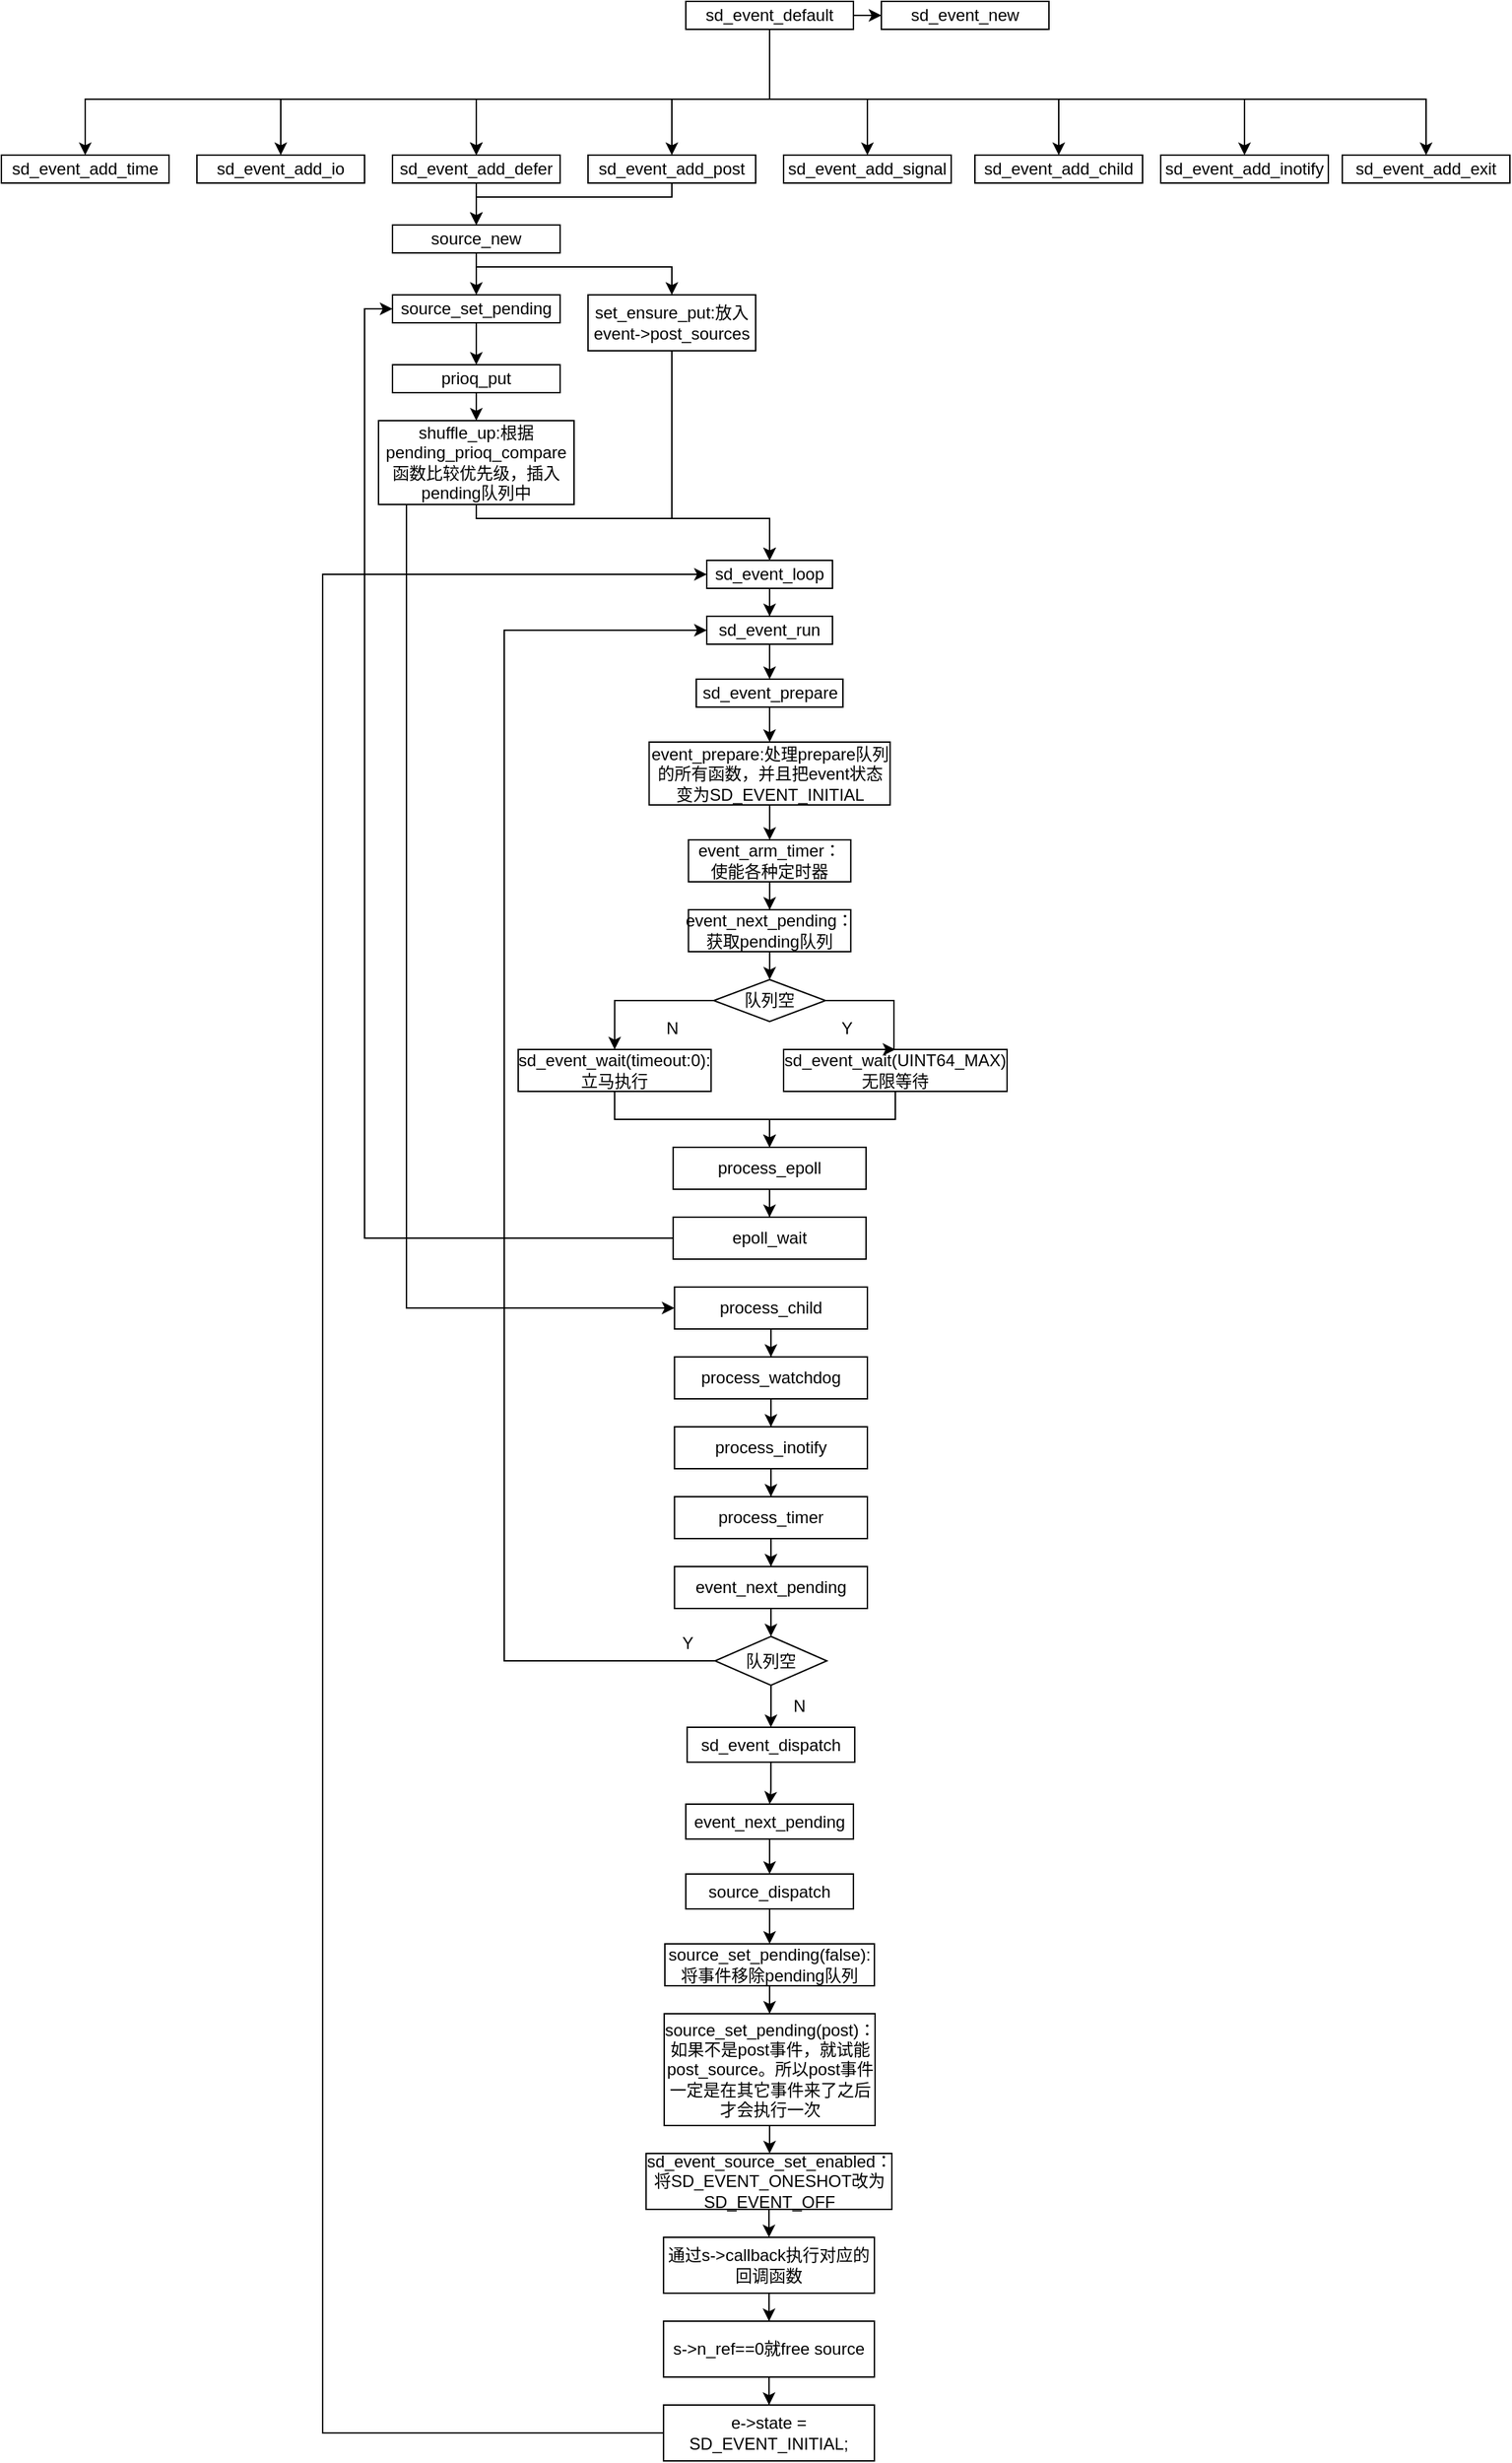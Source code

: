 <mxfile version="21.6.9" type="github">
  <diagram name="第 1 页" id="aM-JxzVytrNfTNf8o5lh">
    <mxGraphModel dx="956" dy="547" grid="1" gridSize="10" guides="1" tooltips="1" connect="1" arrows="1" fold="1" page="1" pageScale="1" pageWidth="827" pageHeight="1169" math="0" shadow="0">
      <root>
        <mxCell id="0" />
        <mxCell id="1" parent="0" />
        <mxCell id="wlfC4htXL_pb4EKw-bFM-3" value="" style="edgeStyle=orthogonalEdgeStyle;rounded=0;orthogonalLoop=1;jettySize=auto;html=1;" edge="1" parent="1" source="wlfC4htXL_pb4EKw-bFM-1" target="wlfC4htXL_pb4EKw-bFM-2">
          <mxGeometry relative="1" as="geometry" />
        </mxCell>
        <mxCell id="wlfC4htXL_pb4EKw-bFM-5" value="" style="edgeStyle=orthogonalEdgeStyle;rounded=0;orthogonalLoop=1;jettySize=auto;html=1;" edge="1" parent="1" source="wlfC4htXL_pb4EKw-bFM-1" target="wlfC4htXL_pb4EKw-bFM-4">
          <mxGeometry relative="1" as="geometry">
            <Array as="points">
              <mxPoint x="560" y="150" />
              <mxPoint x="350" y="150" />
            </Array>
          </mxGeometry>
        </mxCell>
        <mxCell id="wlfC4htXL_pb4EKw-bFM-6" value="" style="edgeStyle=orthogonalEdgeStyle;rounded=0;orthogonalLoop=1;jettySize=auto;html=1;" edge="1" parent="1" source="wlfC4htXL_pb4EKw-bFM-1" target="wlfC4htXL_pb4EKw-bFM-4">
          <mxGeometry relative="1" as="geometry">
            <Array as="points">
              <mxPoint x="560" y="150" />
              <mxPoint x="350" y="150" />
            </Array>
          </mxGeometry>
        </mxCell>
        <mxCell id="wlfC4htXL_pb4EKw-bFM-9" style="edgeStyle=orthogonalEdgeStyle;rounded=0;orthogonalLoop=1;jettySize=auto;html=1;entryX=0.5;entryY=0;entryDx=0;entryDy=0;" edge="1" parent="1" source="wlfC4htXL_pb4EKw-bFM-1" target="wlfC4htXL_pb4EKw-bFM-7">
          <mxGeometry relative="1" as="geometry">
            <Array as="points">
              <mxPoint x="560" y="150" />
              <mxPoint x="490" y="150" />
            </Array>
          </mxGeometry>
        </mxCell>
        <mxCell id="wlfC4htXL_pb4EKw-bFM-11" style="edgeStyle=orthogonalEdgeStyle;rounded=0;orthogonalLoop=1;jettySize=auto;html=1;entryX=0.5;entryY=0;entryDx=0;entryDy=0;" edge="1" parent="1" source="wlfC4htXL_pb4EKw-bFM-1" target="wlfC4htXL_pb4EKw-bFM-10">
          <mxGeometry relative="1" as="geometry">
            <Array as="points">
              <mxPoint x="560" y="150" />
              <mxPoint x="210" y="150" />
            </Array>
          </mxGeometry>
        </mxCell>
        <mxCell id="wlfC4htXL_pb4EKw-bFM-18" style="edgeStyle=orthogonalEdgeStyle;rounded=0;orthogonalLoop=1;jettySize=auto;html=1;entryX=0.5;entryY=0;entryDx=0;entryDy=0;" edge="1" parent="1" source="wlfC4htXL_pb4EKw-bFM-1" target="wlfC4htXL_pb4EKw-bFM-13">
          <mxGeometry relative="1" as="geometry">
            <Array as="points">
              <mxPoint x="560" y="150" />
              <mxPoint x="630" y="150" />
            </Array>
          </mxGeometry>
        </mxCell>
        <mxCell id="wlfC4htXL_pb4EKw-bFM-19" style="edgeStyle=orthogonalEdgeStyle;rounded=0;orthogonalLoop=1;jettySize=auto;html=1;" edge="1" parent="1" source="wlfC4htXL_pb4EKw-bFM-1" target="wlfC4htXL_pb4EKw-bFM-14">
          <mxGeometry relative="1" as="geometry">
            <Array as="points">
              <mxPoint x="560" y="150" />
              <mxPoint x="767" y="150" />
            </Array>
          </mxGeometry>
        </mxCell>
        <mxCell id="wlfC4htXL_pb4EKw-bFM-20" style="edgeStyle=orthogonalEdgeStyle;rounded=0;orthogonalLoop=1;jettySize=auto;html=1;entryX=0.5;entryY=0;entryDx=0;entryDy=0;" edge="1" parent="1" source="wlfC4htXL_pb4EKw-bFM-1" target="wlfC4htXL_pb4EKw-bFM-16">
          <mxGeometry relative="1" as="geometry">
            <Array as="points">
              <mxPoint x="560" y="150" />
              <mxPoint x="900" y="150" />
            </Array>
          </mxGeometry>
        </mxCell>
        <mxCell id="wlfC4htXL_pb4EKw-bFM-21" style="edgeStyle=orthogonalEdgeStyle;rounded=0;orthogonalLoop=1;jettySize=auto;html=1;entryX=0.5;entryY=0;entryDx=0;entryDy=0;" edge="1" parent="1" source="wlfC4htXL_pb4EKw-bFM-1" target="wlfC4htXL_pb4EKw-bFM-17">
          <mxGeometry relative="1" as="geometry">
            <Array as="points">
              <mxPoint x="560" y="150" />
              <mxPoint x="1030" y="150" />
            </Array>
          </mxGeometry>
        </mxCell>
        <mxCell id="wlfC4htXL_pb4EKw-bFM-22" style="edgeStyle=orthogonalEdgeStyle;rounded=0;orthogonalLoop=1;jettySize=auto;html=1;entryX=0.5;entryY=0;entryDx=0;entryDy=0;" edge="1" parent="1" source="wlfC4htXL_pb4EKw-bFM-1" target="wlfC4htXL_pb4EKw-bFM-12">
          <mxGeometry relative="1" as="geometry">
            <Array as="points">
              <mxPoint x="560" y="150" />
              <mxPoint x="70" y="150" />
            </Array>
          </mxGeometry>
        </mxCell>
        <mxCell id="wlfC4htXL_pb4EKw-bFM-1" value="sd_event_default" style="rounded=0;whiteSpace=wrap;html=1;" vertex="1" parent="1">
          <mxGeometry x="500" y="80" width="120" height="20" as="geometry" />
        </mxCell>
        <mxCell id="wlfC4htXL_pb4EKw-bFM-2" value="sd_event_new" style="rounded=0;whiteSpace=wrap;html=1;" vertex="1" parent="1">
          <mxGeometry x="640" y="80" width="120" height="20" as="geometry" />
        </mxCell>
        <mxCell id="wlfC4htXL_pb4EKw-bFM-34" style="edgeStyle=orthogonalEdgeStyle;rounded=0;orthogonalLoop=1;jettySize=auto;html=1;entryX=0.5;entryY=0;entryDx=0;entryDy=0;" edge="1" parent="1" source="wlfC4htXL_pb4EKw-bFM-4" target="wlfC4htXL_pb4EKw-bFM-31">
          <mxGeometry relative="1" as="geometry" />
        </mxCell>
        <mxCell id="wlfC4htXL_pb4EKw-bFM-4" value="sd_event_add_defer" style="rounded=0;whiteSpace=wrap;html=1;" vertex="1" parent="1">
          <mxGeometry x="290" y="190" width="120" height="20" as="geometry" />
        </mxCell>
        <mxCell id="wlfC4htXL_pb4EKw-bFM-35" style="edgeStyle=orthogonalEdgeStyle;rounded=0;orthogonalLoop=1;jettySize=auto;html=1;entryX=0.5;entryY=0;entryDx=0;entryDy=0;" edge="1" parent="1" source="wlfC4htXL_pb4EKw-bFM-7" target="wlfC4htXL_pb4EKw-bFM-31">
          <mxGeometry relative="1" as="geometry">
            <Array as="points">
              <mxPoint x="490" y="220" />
              <mxPoint x="350" y="220" />
            </Array>
          </mxGeometry>
        </mxCell>
        <mxCell id="wlfC4htXL_pb4EKw-bFM-7" value="sd_event_add_post" style="rounded=0;whiteSpace=wrap;html=1;" vertex="1" parent="1">
          <mxGeometry x="430" y="190" width="120" height="20" as="geometry" />
        </mxCell>
        <mxCell id="wlfC4htXL_pb4EKw-bFM-10" value="sd_event_add_io" style="rounded=0;whiteSpace=wrap;html=1;" vertex="1" parent="1">
          <mxGeometry x="150" y="190" width="120" height="20" as="geometry" />
        </mxCell>
        <mxCell id="wlfC4htXL_pb4EKw-bFM-12" value="sd_event_add_time" style="rounded=0;whiteSpace=wrap;html=1;" vertex="1" parent="1">
          <mxGeometry x="10" y="190" width="120" height="20" as="geometry" />
        </mxCell>
        <mxCell id="wlfC4htXL_pb4EKw-bFM-13" value="sd_event_add_signal" style="rounded=0;whiteSpace=wrap;html=1;" vertex="1" parent="1">
          <mxGeometry x="570" y="190" width="120" height="20" as="geometry" />
        </mxCell>
        <mxCell id="wlfC4htXL_pb4EKw-bFM-14" value="sd_event_add_child" style="rounded=0;whiteSpace=wrap;html=1;" vertex="1" parent="1">
          <mxGeometry x="707" y="190" width="120" height="20" as="geometry" />
        </mxCell>
        <mxCell id="wlfC4htXL_pb4EKw-bFM-15" value="sd_event_add_child" style="rounded=0;whiteSpace=wrap;html=1;" vertex="1" parent="1">
          <mxGeometry x="840" y="190" width="120" height="20" as="geometry" />
        </mxCell>
        <mxCell id="wlfC4htXL_pb4EKw-bFM-16" value="sd_event_add_inotify" style="rounded=0;whiteSpace=wrap;html=1;" vertex="1" parent="1">
          <mxGeometry x="840" y="190" width="120" height="20" as="geometry" />
        </mxCell>
        <mxCell id="wlfC4htXL_pb4EKw-bFM-17" value="sd_event_add_exit" style="rounded=0;whiteSpace=wrap;html=1;" vertex="1" parent="1">
          <mxGeometry x="970" y="190" width="120" height="20" as="geometry" />
        </mxCell>
        <mxCell id="wlfC4htXL_pb4EKw-bFM-27" value="" style="edgeStyle=orthogonalEdgeStyle;rounded=0;orthogonalLoop=1;jettySize=auto;html=1;" edge="1" parent="1" source="wlfC4htXL_pb4EKw-bFM-23" target="wlfC4htXL_pb4EKw-bFM-26">
          <mxGeometry relative="1" as="geometry" />
        </mxCell>
        <mxCell id="wlfC4htXL_pb4EKw-bFM-23" value="source_set_pending" style="rounded=0;whiteSpace=wrap;html=1;" vertex="1" parent="1">
          <mxGeometry x="290" y="290" width="120" height="20" as="geometry" />
        </mxCell>
        <mxCell id="wlfC4htXL_pb4EKw-bFM-29" value="" style="edgeStyle=orthogonalEdgeStyle;rounded=0;orthogonalLoop=1;jettySize=auto;html=1;" edge="1" parent="1" source="wlfC4htXL_pb4EKw-bFM-26" target="wlfC4htXL_pb4EKw-bFM-28">
          <mxGeometry relative="1" as="geometry" />
        </mxCell>
        <mxCell id="wlfC4htXL_pb4EKw-bFM-26" value="prioq_put" style="rounded=0;whiteSpace=wrap;html=1;" vertex="1" parent="1">
          <mxGeometry x="290" y="340" width="120" height="20" as="geometry" />
        </mxCell>
        <mxCell id="wlfC4htXL_pb4EKw-bFM-41" style="edgeStyle=orthogonalEdgeStyle;rounded=0;orthogonalLoop=1;jettySize=auto;html=1;" edge="1" parent="1" source="wlfC4htXL_pb4EKw-bFM-28" target="wlfC4htXL_pb4EKw-bFM-38">
          <mxGeometry relative="1" as="geometry">
            <Array as="points">
              <mxPoint x="350" y="450" />
              <mxPoint x="560" y="450" />
            </Array>
          </mxGeometry>
        </mxCell>
        <mxCell id="wlfC4htXL_pb4EKw-bFM-99" style="edgeStyle=orthogonalEdgeStyle;rounded=0;orthogonalLoop=1;jettySize=auto;html=1;entryX=0;entryY=0.5;entryDx=0;entryDy=0;" edge="1" parent="1" source="wlfC4htXL_pb4EKw-bFM-28" target="wlfC4htXL_pb4EKw-bFM-69">
          <mxGeometry relative="1" as="geometry">
            <Array as="points">
              <mxPoint x="300" y="1015" />
            </Array>
          </mxGeometry>
        </mxCell>
        <mxCell id="wlfC4htXL_pb4EKw-bFM-28" value="shuffle_up:根据pending_prioq_compare函数比较优先级，插入pending队列中" style="rounded=0;whiteSpace=wrap;html=1;" vertex="1" parent="1">
          <mxGeometry x="280" y="380" width="140" height="60" as="geometry" />
        </mxCell>
        <mxCell id="wlfC4htXL_pb4EKw-bFM-33" style="edgeStyle=orthogonalEdgeStyle;rounded=0;orthogonalLoop=1;jettySize=auto;html=1;entryX=0.5;entryY=0;entryDx=0;entryDy=0;" edge="1" parent="1" source="wlfC4htXL_pb4EKw-bFM-31" target="wlfC4htXL_pb4EKw-bFM-23">
          <mxGeometry relative="1" as="geometry" />
        </mxCell>
        <mxCell id="wlfC4htXL_pb4EKw-bFM-37" style="edgeStyle=orthogonalEdgeStyle;rounded=0;orthogonalLoop=1;jettySize=auto;html=1;entryX=0.5;entryY=0;entryDx=0;entryDy=0;" edge="1" parent="1" source="wlfC4htXL_pb4EKw-bFM-31" target="wlfC4htXL_pb4EKw-bFM-36">
          <mxGeometry relative="1" as="geometry">
            <Array as="points">
              <mxPoint x="350" y="270" />
              <mxPoint x="490" y="270" />
            </Array>
          </mxGeometry>
        </mxCell>
        <mxCell id="wlfC4htXL_pb4EKw-bFM-31" value="source_new" style="rounded=0;whiteSpace=wrap;html=1;" vertex="1" parent="1">
          <mxGeometry x="290" y="240" width="120" height="20" as="geometry" />
        </mxCell>
        <mxCell id="wlfC4htXL_pb4EKw-bFM-42" style="edgeStyle=orthogonalEdgeStyle;rounded=0;orthogonalLoop=1;jettySize=auto;html=1;entryX=0.5;entryY=0;entryDx=0;entryDy=0;" edge="1" parent="1" source="wlfC4htXL_pb4EKw-bFM-36" target="wlfC4htXL_pb4EKw-bFM-38">
          <mxGeometry relative="1" as="geometry">
            <Array as="points">
              <mxPoint x="490" y="450" />
              <mxPoint x="560" y="450" />
            </Array>
          </mxGeometry>
        </mxCell>
        <mxCell id="wlfC4htXL_pb4EKw-bFM-36" value="set_ensure_put:放入event-&amp;gt;post_sources" style="rounded=0;whiteSpace=wrap;html=1;" vertex="1" parent="1">
          <mxGeometry x="430" y="290" width="120" height="40" as="geometry" />
        </mxCell>
        <mxCell id="wlfC4htXL_pb4EKw-bFM-40" value="" style="edgeStyle=orthogonalEdgeStyle;rounded=0;orthogonalLoop=1;jettySize=auto;html=1;" edge="1" parent="1" source="wlfC4htXL_pb4EKw-bFM-38" target="wlfC4htXL_pb4EKw-bFM-39">
          <mxGeometry relative="1" as="geometry" />
        </mxCell>
        <mxCell id="wlfC4htXL_pb4EKw-bFM-38" value="sd_event_loop" style="rounded=0;whiteSpace=wrap;html=1;" vertex="1" parent="1">
          <mxGeometry x="515" y="480" width="90" height="20" as="geometry" />
        </mxCell>
        <mxCell id="wlfC4htXL_pb4EKw-bFM-44" value="" style="edgeStyle=orthogonalEdgeStyle;rounded=0;orthogonalLoop=1;jettySize=auto;html=1;" edge="1" parent="1" source="wlfC4htXL_pb4EKw-bFM-39" target="wlfC4htXL_pb4EKw-bFM-43">
          <mxGeometry relative="1" as="geometry" />
        </mxCell>
        <mxCell id="wlfC4htXL_pb4EKw-bFM-39" value="sd_event_run" style="rounded=0;whiteSpace=wrap;html=1;" vertex="1" parent="1">
          <mxGeometry x="515" y="520" width="90" height="20" as="geometry" />
        </mxCell>
        <mxCell id="wlfC4htXL_pb4EKw-bFM-46" value="" style="edgeStyle=orthogonalEdgeStyle;rounded=0;orthogonalLoop=1;jettySize=auto;html=1;" edge="1" parent="1" source="wlfC4htXL_pb4EKw-bFM-43" target="wlfC4htXL_pb4EKw-bFM-45">
          <mxGeometry relative="1" as="geometry" />
        </mxCell>
        <mxCell id="wlfC4htXL_pb4EKw-bFM-43" value="sd_event_prepare" style="rounded=0;whiteSpace=wrap;html=1;" vertex="1" parent="1">
          <mxGeometry x="507.5" y="565" width="105" height="20" as="geometry" />
        </mxCell>
        <mxCell id="wlfC4htXL_pb4EKw-bFM-48" value="" style="edgeStyle=orthogonalEdgeStyle;rounded=0;orthogonalLoop=1;jettySize=auto;html=1;" edge="1" parent="1" source="wlfC4htXL_pb4EKw-bFM-45" target="wlfC4htXL_pb4EKw-bFM-47">
          <mxGeometry relative="1" as="geometry" />
        </mxCell>
        <mxCell id="wlfC4htXL_pb4EKw-bFM-45" value="event_prepare:处理prepare队列的所有函数，并且把event状态变为SD_EVENT_INITIAL" style="rounded=0;whiteSpace=wrap;html=1;" vertex="1" parent="1">
          <mxGeometry x="473.75" y="610" width="172.5" height="45" as="geometry" />
        </mxCell>
        <mxCell id="wlfC4htXL_pb4EKw-bFM-50" value="" style="edgeStyle=orthogonalEdgeStyle;rounded=0;orthogonalLoop=1;jettySize=auto;html=1;" edge="1" parent="1" source="wlfC4htXL_pb4EKw-bFM-47" target="wlfC4htXL_pb4EKw-bFM-49">
          <mxGeometry relative="1" as="geometry" />
        </mxCell>
        <mxCell id="wlfC4htXL_pb4EKw-bFM-47" value="event_arm_timer：使能各种定时器" style="rounded=0;whiteSpace=wrap;html=1;" vertex="1" parent="1">
          <mxGeometry x="501.88" y="680" width="116.25" height="30" as="geometry" />
        </mxCell>
        <mxCell id="wlfC4htXL_pb4EKw-bFM-57" style="edgeStyle=orthogonalEdgeStyle;rounded=0;orthogonalLoop=1;jettySize=auto;html=1;entryX=0.5;entryY=0;entryDx=0;entryDy=0;" edge="1" parent="1" source="wlfC4htXL_pb4EKw-bFM-49" target="wlfC4htXL_pb4EKw-bFM-56">
          <mxGeometry relative="1" as="geometry" />
        </mxCell>
        <mxCell id="wlfC4htXL_pb4EKw-bFM-49" value="event_next_pending：获取pending队列" style="rounded=0;whiteSpace=wrap;html=1;" vertex="1" parent="1">
          <mxGeometry x="501.87" y="730" width="116.25" height="30" as="geometry" />
        </mxCell>
        <mxCell id="wlfC4htXL_pb4EKw-bFM-66" value="" style="edgeStyle=orthogonalEdgeStyle;rounded=0;orthogonalLoop=1;jettySize=auto;html=1;" edge="1" parent="1" source="wlfC4htXL_pb4EKw-bFM-51" target="wlfC4htXL_pb4EKw-bFM-65">
          <mxGeometry relative="1" as="geometry" />
        </mxCell>
        <mxCell id="wlfC4htXL_pb4EKw-bFM-51" value="sd_event_wait(timeout:0):立马执行" style="rounded=0;whiteSpace=wrap;html=1;" vertex="1" parent="1">
          <mxGeometry x="380" y="830" width="138.12" height="30" as="geometry" />
        </mxCell>
        <mxCell id="wlfC4htXL_pb4EKw-bFM-68" style="edgeStyle=orthogonalEdgeStyle;rounded=0;orthogonalLoop=1;jettySize=auto;html=1;entryX=0.5;entryY=0;entryDx=0;entryDy=0;" edge="1" parent="1" source="wlfC4htXL_pb4EKw-bFM-54" target="wlfC4htXL_pb4EKw-bFM-65">
          <mxGeometry relative="1" as="geometry" />
        </mxCell>
        <mxCell id="wlfC4htXL_pb4EKw-bFM-54" value="sd_event_wait(UINT64_MAX&lt;span style=&quot;background-color: initial;&quot;&gt;)无限等待&lt;/span&gt;" style="rounded=0;whiteSpace=wrap;html=1;" vertex="1" parent="1">
          <mxGeometry x="570" y="830" width="160" height="30" as="geometry" />
        </mxCell>
        <mxCell id="wlfC4htXL_pb4EKw-bFM-58" style="edgeStyle=orthogonalEdgeStyle;rounded=0;orthogonalLoop=1;jettySize=auto;html=1;entryX=0.5;entryY=0;entryDx=0;entryDy=0;" edge="1" parent="1" source="wlfC4htXL_pb4EKw-bFM-56" target="wlfC4htXL_pb4EKw-bFM-51">
          <mxGeometry relative="1" as="geometry" />
        </mxCell>
        <mxCell id="wlfC4htXL_pb4EKw-bFM-64" style="edgeStyle=orthogonalEdgeStyle;rounded=0;orthogonalLoop=1;jettySize=auto;html=1;entryX=0.5;entryY=0;entryDx=0;entryDy=0;" edge="1" parent="1" source="wlfC4htXL_pb4EKw-bFM-56" target="wlfC4htXL_pb4EKw-bFM-54">
          <mxGeometry relative="1" as="geometry">
            <Array as="points">
              <mxPoint x="649" y="795" />
            </Array>
          </mxGeometry>
        </mxCell>
        <mxCell id="wlfC4htXL_pb4EKw-bFM-56" value="队列空" style="rhombus;whiteSpace=wrap;html=1;" vertex="1" parent="1">
          <mxGeometry x="520" y="780" width="80" height="30" as="geometry" />
        </mxCell>
        <mxCell id="wlfC4htXL_pb4EKw-bFM-59" value="N" style="text;html=1;align=center;verticalAlign=middle;resizable=0;points=[];autosize=1;strokeColor=none;fillColor=none;" vertex="1" parent="1">
          <mxGeometry x="475" y="800" width="30" height="30" as="geometry" />
        </mxCell>
        <mxCell id="wlfC4htXL_pb4EKw-bFM-63" value="Y" style="text;html=1;align=center;verticalAlign=middle;resizable=0;points=[];autosize=1;strokeColor=none;fillColor=none;" vertex="1" parent="1">
          <mxGeometry x="600" y="800" width="30" height="30" as="geometry" />
        </mxCell>
        <mxCell id="wlfC4htXL_pb4EKw-bFM-91" value="" style="edgeStyle=orthogonalEdgeStyle;rounded=0;orthogonalLoop=1;jettySize=auto;html=1;" edge="1" parent="1" source="wlfC4htXL_pb4EKw-bFM-65" target="wlfC4htXL_pb4EKw-bFM-90">
          <mxGeometry relative="1" as="geometry" />
        </mxCell>
        <mxCell id="wlfC4htXL_pb4EKw-bFM-65" value="process_epoll" style="rounded=0;whiteSpace=wrap;html=1;" vertex="1" parent="1">
          <mxGeometry x="490.93" y="900" width="138.12" height="30" as="geometry" />
        </mxCell>
        <mxCell id="wlfC4htXL_pb4EKw-bFM-72" value="" style="edgeStyle=orthogonalEdgeStyle;rounded=0;orthogonalLoop=1;jettySize=auto;html=1;" edge="1" parent="1" source="wlfC4htXL_pb4EKw-bFM-69" target="wlfC4htXL_pb4EKw-bFM-71">
          <mxGeometry relative="1" as="geometry" />
        </mxCell>
        <mxCell id="wlfC4htXL_pb4EKw-bFM-69" value="process_child" style="rounded=0;whiteSpace=wrap;html=1;" vertex="1" parent="1">
          <mxGeometry x="491.89" y="1000" width="138.12" height="30" as="geometry" />
        </mxCell>
        <mxCell id="wlfC4htXL_pb4EKw-bFM-76" value="" style="edgeStyle=orthogonalEdgeStyle;rounded=0;orthogonalLoop=1;jettySize=auto;html=1;" edge="1" parent="1" source="wlfC4htXL_pb4EKw-bFM-71" target="wlfC4htXL_pb4EKw-bFM-75">
          <mxGeometry relative="1" as="geometry" />
        </mxCell>
        <mxCell id="wlfC4htXL_pb4EKw-bFM-71" value="process_watchdog" style="rounded=0;whiteSpace=wrap;html=1;" vertex="1" parent="1">
          <mxGeometry x="491.88" y="1050" width="138.12" height="30" as="geometry" />
        </mxCell>
        <mxCell id="wlfC4htXL_pb4EKw-bFM-78" value="" style="edgeStyle=orthogonalEdgeStyle;rounded=0;orthogonalLoop=1;jettySize=auto;html=1;" edge="1" parent="1" source="wlfC4htXL_pb4EKw-bFM-75" target="wlfC4htXL_pb4EKw-bFM-77">
          <mxGeometry relative="1" as="geometry" />
        </mxCell>
        <mxCell id="wlfC4htXL_pb4EKw-bFM-75" value="process_inotify" style="rounded=0;whiteSpace=wrap;html=1;" vertex="1" parent="1">
          <mxGeometry x="491.88" y="1100" width="138.12" height="30" as="geometry" />
        </mxCell>
        <mxCell id="wlfC4htXL_pb4EKw-bFM-80" value="" style="edgeStyle=orthogonalEdgeStyle;rounded=0;orthogonalLoop=1;jettySize=auto;html=1;" edge="1" parent="1" source="wlfC4htXL_pb4EKw-bFM-77" target="wlfC4htXL_pb4EKw-bFM-79">
          <mxGeometry relative="1" as="geometry" />
        </mxCell>
        <mxCell id="wlfC4htXL_pb4EKw-bFM-77" value="process_timer" style="rounded=0;whiteSpace=wrap;html=1;" vertex="1" parent="1">
          <mxGeometry x="491.88" y="1150" width="138.12" height="30" as="geometry" />
        </mxCell>
        <mxCell id="wlfC4htXL_pb4EKw-bFM-82" value="" style="edgeStyle=orthogonalEdgeStyle;rounded=0;orthogonalLoop=1;jettySize=auto;html=1;" edge="1" parent="1" source="wlfC4htXL_pb4EKw-bFM-79" target="wlfC4htXL_pb4EKw-bFM-81">
          <mxGeometry relative="1" as="geometry" />
        </mxCell>
        <mxCell id="wlfC4htXL_pb4EKw-bFM-79" value="event_next_pending" style="rounded=0;whiteSpace=wrap;html=1;" vertex="1" parent="1">
          <mxGeometry x="491.88" y="1200" width="138.12" height="30" as="geometry" />
        </mxCell>
        <mxCell id="wlfC4htXL_pb4EKw-bFM-86" style="edgeStyle=orthogonalEdgeStyle;rounded=0;orthogonalLoop=1;jettySize=auto;html=1;entryX=0;entryY=0.5;entryDx=0;entryDy=0;" edge="1" parent="1" source="wlfC4htXL_pb4EKw-bFM-81" target="wlfC4htXL_pb4EKw-bFM-39">
          <mxGeometry relative="1" as="geometry">
            <Array as="points">
              <mxPoint x="370" y="1267" />
              <mxPoint x="370" y="530" />
            </Array>
          </mxGeometry>
        </mxCell>
        <mxCell id="wlfC4htXL_pb4EKw-bFM-88" value="" style="edgeStyle=orthogonalEdgeStyle;rounded=0;orthogonalLoop=1;jettySize=auto;html=1;" edge="1" parent="1" source="wlfC4htXL_pb4EKw-bFM-81" target="wlfC4htXL_pb4EKw-bFM-87">
          <mxGeometry relative="1" as="geometry" />
        </mxCell>
        <mxCell id="wlfC4htXL_pb4EKw-bFM-81" value="队列空" style="rhombus;whiteSpace=wrap;html=1;rounded=0;" vertex="1" parent="1">
          <mxGeometry x="520.95" y="1250" width="80" height="35" as="geometry" />
        </mxCell>
        <mxCell id="wlfC4htXL_pb4EKw-bFM-85" value="Y" style="text;html=1;align=center;verticalAlign=middle;resizable=0;points=[];autosize=1;strokeColor=none;fillColor=none;" vertex="1" parent="1">
          <mxGeometry x="485.95" y="1240" width="30" height="30" as="geometry" />
        </mxCell>
        <mxCell id="wlfC4htXL_pb4EKw-bFM-101" value="" style="edgeStyle=orthogonalEdgeStyle;rounded=0;orthogonalLoop=1;jettySize=auto;html=1;" edge="1" parent="1" source="wlfC4htXL_pb4EKw-bFM-87" target="wlfC4htXL_pb4EKw-bFM-100">
          <mxGeometry relative="1" as="geometry" />
        </mxCell>
        <mxCell id="wlfC4htXL_pb4EKw-bFM-87" value="sd_event_dispatch" style="whiteSpace=wrap;html=1;rounded=0;" vertex="1" parent="1">
          <mxGeometry x="500.94" y="1315" width="120" height="25" as="geometry" />
        </mxCell>
        <mxCell id="wlfC4htXL_pb4EKw-bFM-89" value="N" style="text;html=1;align=center;verticalAlign=middle;resizable=0;points=[];autosize=1;strokeColor=none;fillColor=none;" vertex="1" parent="1">
          <mxGeometry x="565.95" y="1285" width="30" height="30" as="geometry" />
        </mxCell>
        <mxCell id="wlfC4htXL_pb4EKw-bFM-97" style="edgeStyle=orthogonalEdgeStyle;rounded=0;orthogonalLoop=1;jettySize=auto;html=1;entryX=0;entryY=0.5;entryDx=0;entryDy=0;" edge="1" parent="1" source="wlfC4htXL_pb4EKw-bFM-90" target="wlfC4htXL_pb4EKw-bFM-23">
          <mxGeometry relative="1" as="geometry" />
        </mxCell>
        <mxCell id="wlfC4htXL_pb4EKw-bFM-90" value="epoll_wait" style="rounded=0;whiteSpace=wrap;html=1;" vertex="1" parent="1">
          <mxGeometry x="490.93" y="950" width="138.12" height="30" as="geometry" />
        </mxCell>
        <mxCell id="wlfC4htXL_pb4EKw-bFM-103" value="" style="edgeStyle=orthogonalEdgeStyle;rounded=0;orthogonalLoop=1;jettySize=auto;html=1;" edge="1" parent="1" source="wlfC4htXL_pb4EKw-bFM-100" target="wlfC4htXL_pb4EKw-bFM-102">
          <mxGeometry relative="1" as="geometry" />
        </mxCell>
        <mxCell id="wlfC4htXL_pb4EKw-bFM-100" value="event_next_pending" style="whiteSpace=wrap;html=1;rounded=0;" vertex="1" parent="1">
          <mxGeometry x="499.99" y="1370" width="120" height="25" as="geometry" />
        </mxCell>
        <mxCell id="wlfC4htXL_pb4EKw-bFM-105" value="" style="edgeStyle=orthogonalEdgeStyle;rounded=0;orthogonalLoop=1;jettySize=auto;html=1;" edge="1" parent="1" source="wlfC4htXL_pb4EKw-bFM-102" target="wlfC4htXL_pb4EKw-bFM-104">
          <mxGeometry relative="1" as="geometry" />
        </mxCell>
        <mxCell id="wlfC4htXL_pb4EKw-bFM-102" value="source_dispatch" style="whiteSpace=wrap;html=1;rounded=0;" vertex="1" parent="1">
          <mxGeometry x="499.99" y="1420" width="120" height="25" as="geometry" />
        </mxCell>
        <mxCell id="wlfC4htXL_pb4EKw-bFM-107" value="" style="edgeStyle=orthogonalEdgeStyle;rounded=0;orthogonalLoop=1;jettySize=auto;html=1;" edge="1" parent="1" source="wlfC4htXL_pb4EKw-bFM-104" target="wlfC4htXL_pb4EKw-bFM-106">
          <mxGeometry relative="1" as="geometry" />
        </mxCell>
        <mxCell id="wlfC4htXL_pb4EKw-bFM-104" value="source_set_pending(false):将事件移除pending队列" style="whiteSpace=wrap;html=1;rounded=0;" vertex="1" parent="1">
          <mxGeometry x="485.01" y="1470" width="150.01" height="30" as="geometry" />
        </mxCell>
        <mxCell id="wlfC4htXL_pb4EKw-bFM-109" value="" style="edgeStyle=orthogonalEdgeStyle;rounded=0;orthogonalLoop=1;jettySize=auto;html=1;" edge="1" parent="1" source="wlfC4htXL_pb4EKw-bFM-106" target="wlfC4htXL_pb4EKw-bFM-108">
          <mxGeometry relative="1" as="geometry" />
        </mxCell>
        <mxCell id="wlfC4htXL_pb4EKw-bFM-106" value="source_set_pending(post)：如果不是post事件，就试能post_source。所以post事件一定是在其它事件来了之后才会执行一次" style="whiteSpace=wrap;html=1;rounded=0;" vertex="1" parent="1">
          <mxGeometry x="484.54" y="1520" width="150.95" height="80" as="geometry" />
        </mxCell>
        <mxCell id="wlfC4htXL_pb4EKw-bFM-111" value="" style="edgeStyle=orthogonalEdgeStyle;rounded=0;orthogonalLoop=1;jettySize=auto;html=1;" edge="1" parent="1" source="wlfC4htXL_pb4EKw-bFM-108" target="wlfC4htXL_pb4EKw-bFM-110">
          <mxGeometry relative="1" as="geometry" />
        </mxCell>
        <mxCell id="wlfC4htXL_pb4EKw-bFM-108" value="sd_event_source_set_enabled：将SD_EVENT_ONESHOT改为SD_EVENT_OFF" style="whiteSpace=wrap;html=1;rounded=0;" vertex="1" parent="1">
          <mxGeometry x="471.58" y="1620" width="175.93" height="40" as="geometry" />
        </mxCell>
        <mxCell id="wlfC4htXL_pb4EKw-bFM-113" value="" style="edgeStyle=orthogonalEdgeStyle;rounded=0;orthogonalLoop=1;jettySize=auto;html=1;" edge="1" parent="1" source="wlfC4htXL_pb4EKw-bFM-110" target="wlfC4htXL_pb4EKw-bFM-112">
          <mxGeometry relative="1" as="geometry" />
        </mxCell>
        <mxCell id="wlfC4htXL_pb4EKw-bFM-110" value="通过s-&amp;gt;callback执行对应的回调函数" style="whiteSpace=wrap;html=1;rounded=0;" vertex="1" parent="1">
          <mxGeometry x="484.07" y="1680" width="150.95" height="40" as="geometry" />
        </mxCell>
        <mxCell id="wlfC4htXL_pb4EKw-bFM-121" value="" style="edgeStyle=orthogonalEdgeStyle;rounded=0;orthogonalLoop=1;jettySize=auto;html=1;" edge="1" parent="1" source="wlfC4htXL_pb4EKw-bFM-112" target="wlfC4htXL_pb4EKw-bFM-120">
          <mxGeometry relative="1" as="geometry" />
        </mxCell>
        <mxCell id="wlfC4htXL_pb4EKw-bFM-112" value="s-&amp;gt;n_ref==0就free source" style="whiteSpace=wrap;html=1;rounded=0;" vertex="1" parent="1">
          <mxGeometry x="484.07" y="1740" width="150.95" height="40" as="geometry" />
        </mxCell>
        <mxCell id="wlfC4htXL_pb4EKw-bFM-122" style="edgeStyle=orthogonalEdgeStyle;rounded=0;orthogonalLoop=1;jettySize=auto;html=1;entryX=0;entryY=0.5;entryDx=0;entryDy=0;" edge="1" parent="1" source="wlfC4htXL_pb4EKw-bFM-120" target="wlfC4htXL_pb4EKw-bFM-38">
          <mxGeometry relative="1" as="geometry">
            <Array as="points">
              <mxPoint x="240" y="1820" />
              <mxPoint x="240" y="490" />
            </Array>
          </mxGeometry>
        </mxCell>
        <mxCell id="wlfC4htXL_pb4EKw-bFM-120" value="e-&amp;gt;state = SD_EVENT_INITIAL;" style="whiteSpace=wrap;html=1;rounded=0;" vertex="1" parent="1">
          <mxGeometry x="484.07" y="1800" width="150.95" height="40" as="geometry" />
        </mxCell>
      </root>
    </mxGraphModel>
  </diagram>
</mxfile>
